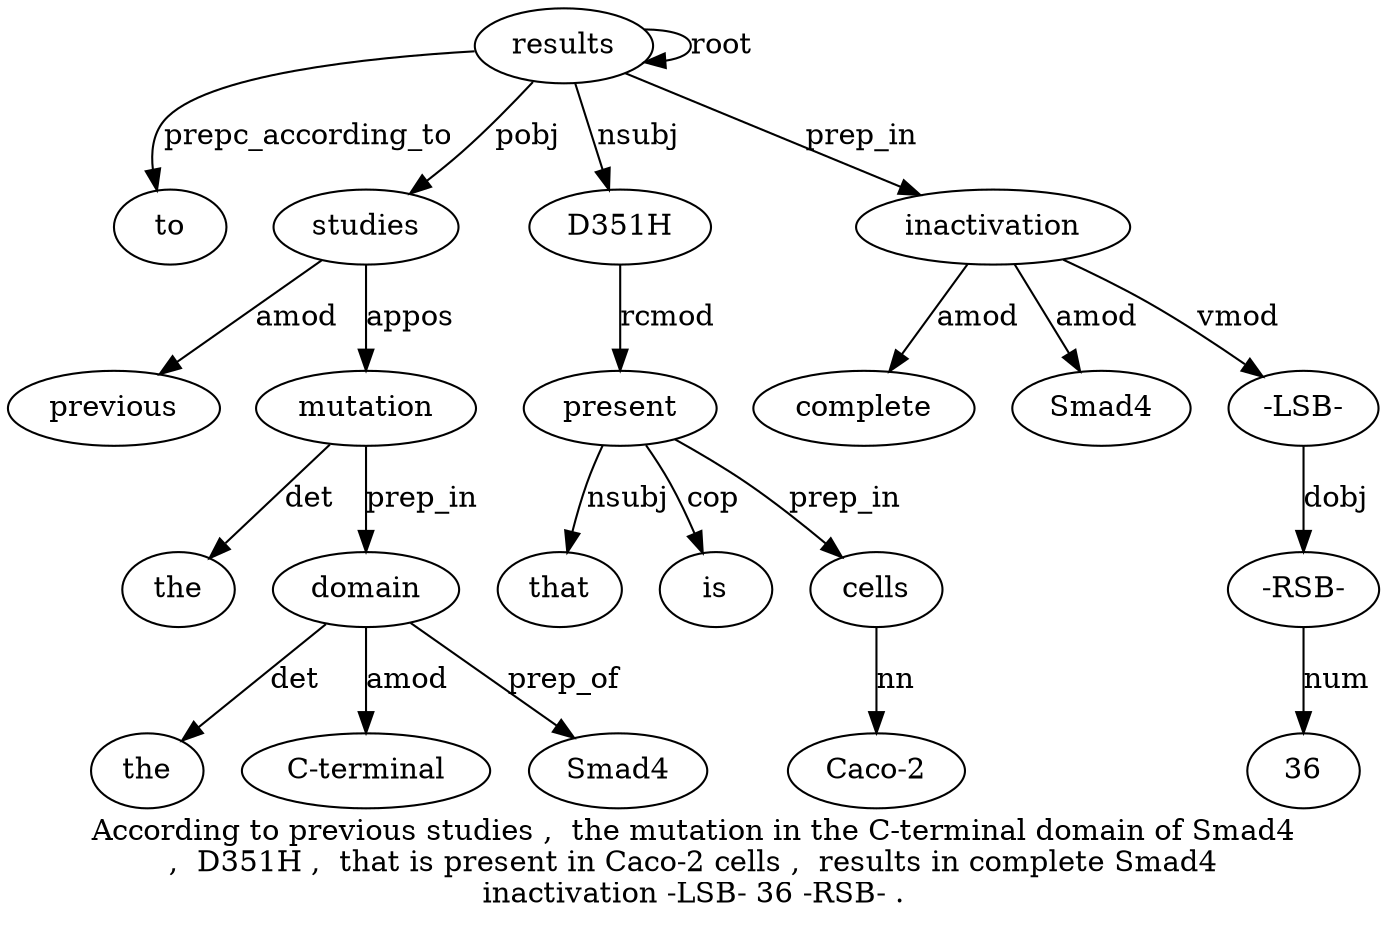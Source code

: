 digraph "According to previous studies ,  the mutation in the C-terminal domain of Smad4 ,  D351H ,  that is present in Caco-2 cells ,  results in complete Smad4 inactivation -LSB- 36 -RSB- ." {
label="According to previous studies ,  the mutation in the C-terminal domain of Smad4
,  D351H ,  that is present in Caco-2 cells ,  results in complete Smad4
inactivation -LSB- 36 -RSB- .";
results24 [style=filled, fillcolor=white, label=results];
to2 [style=filled, fillcolor=white, label=to];
results24 -> to2  [label=prepc_according_to];
studies4 [style=filled, fillcolor=white, label=studies];
previous3 [style=filled, fillcolor=white, label=previous];
studies4 -> previous3  [label=amod];
results24 -> studies4  [label=pobj];
mutation7 [style=filled, fillcolor=white, label=mutation];
the6 [style=filled, fillcolor=white, label=the];
mutation7 -> the6  [label=det];
studies4 -> mutation7  [label=appos];
domain11 [style=filled, fillcolor=white, label=domain];
the9 [style=filled, fillcolor=white, label=the];
domain11 -> the9  [label=det];
"C-terminal10" [style=filled, fillcolor=white, label="C-terminal"];
domain11 -> "C-terminal10"  [label=amod];
mutation7 -> domain11  [label=prep_in];
Smad413 [style=filled, fillcolor=white, label=Smad4];
domain11 -> Smad413  [label=prep_of];
D351H [style=filled, fillcolor=white, label=D351H];
results24 -> D351H  [label=nsubj];
present19 [style=filled, fillcolor=white, label=present];
that17 [style=filled, fillcolor=white, label=that];
present19 -> that17  [label=nsubj];
is18 [style=filled, fillcolor=white, label=is];
present19 -> is18  [label=cop];
D351H -> present19  [label=rcmod];
cells22 [style=filled, fillcolor=white, label=cells];
"Caco-21" [style=filled, fillcolor=white, label="Caco-2"];
cells22 -> "Caco-21"  [label=nn];
present19 -> cells22  [label=prep_in];
results24 -> results24  [label=root];
inactivation28 [style=filled, fillcolor=white, label=inactivation];
complete26 [style=filled, fillcolor=white, label=complete];
inactivation28 -> complete26  [label=amod];
Smad427 [style=filled, fillcolor=white, label=Smad4];
inactivation28 -> Smad427  [label=amod];
results24 -> inactivation28  [label=prep_in];
"-LSB-29" [style=filled, fillcolor=white, label="-LSB-"];
inactivation28 -> "-LSB-29"  [label=vmod];
"-RSB-31" [style=filled, fillcolor=white, label="-RSB-"];
3630 [style=filled, fillcolor=white, label=36];
"-RSB-31" -> 3630  [label=num];
"-LSB-29" -> "-RSB-31"  [label=dobj];
}
